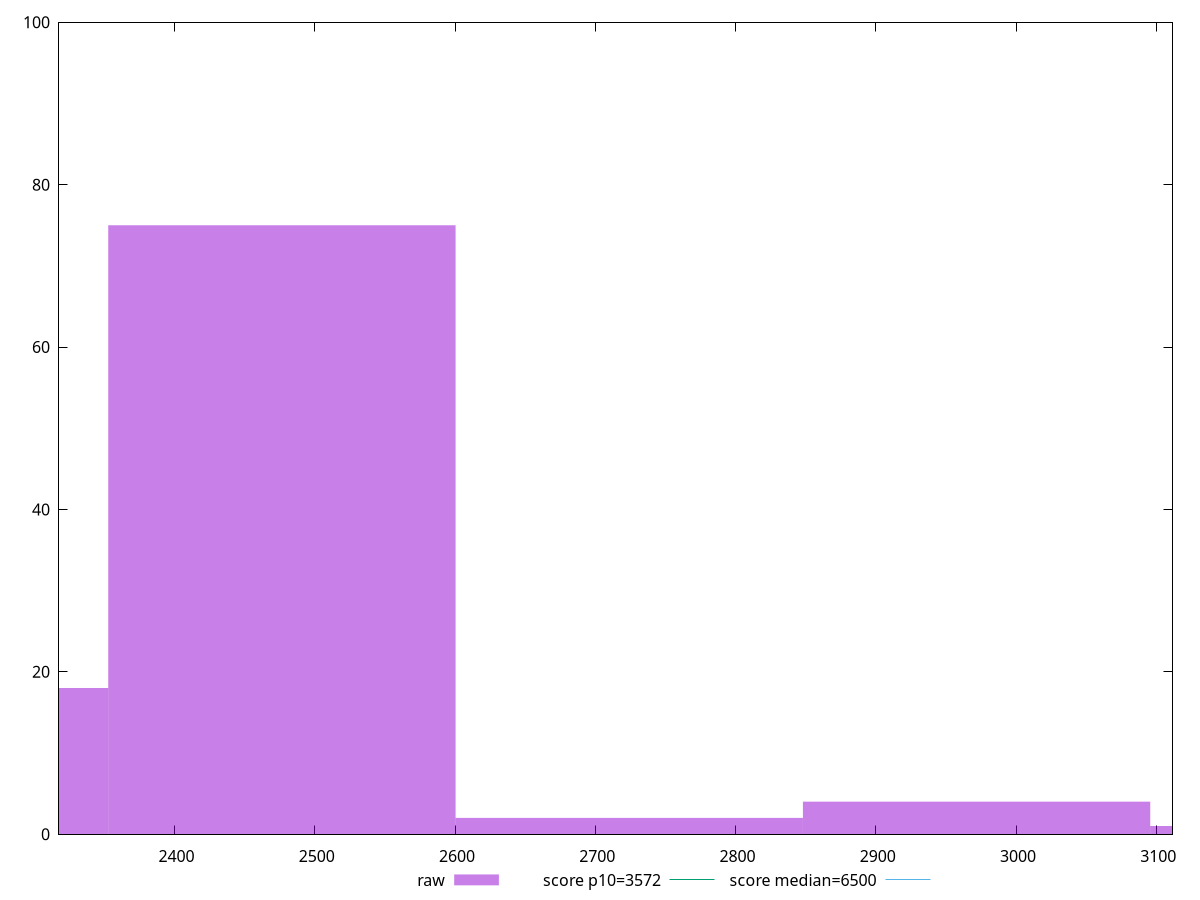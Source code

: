 reset

$raw <<EOF
2724.168675112841 2
3219.4720705879026 1
2476.5169773753096 75
2228.8652796377787 18
2971.8203728503718 4
EOF

set key outside below
set boxwidth 247.65169773753098
set xrange [2317.5795000000003:3111.514]
set yrange [0:100]
set trange [0:100]
set style fill transparent solid 0.5 noborder

set parametric
set terminal svg size 640, 490 enhanced background rgb 'white'
set output "report_00026_2021-02-22T21:38:55.199Z/first-cpu-idle/samples/pages/raw/histogram.svg"

plot $raw title "raw" with boxes, \
     3572,t title "score p10=3572", \
     6500,t title "score median=6500"

reset
